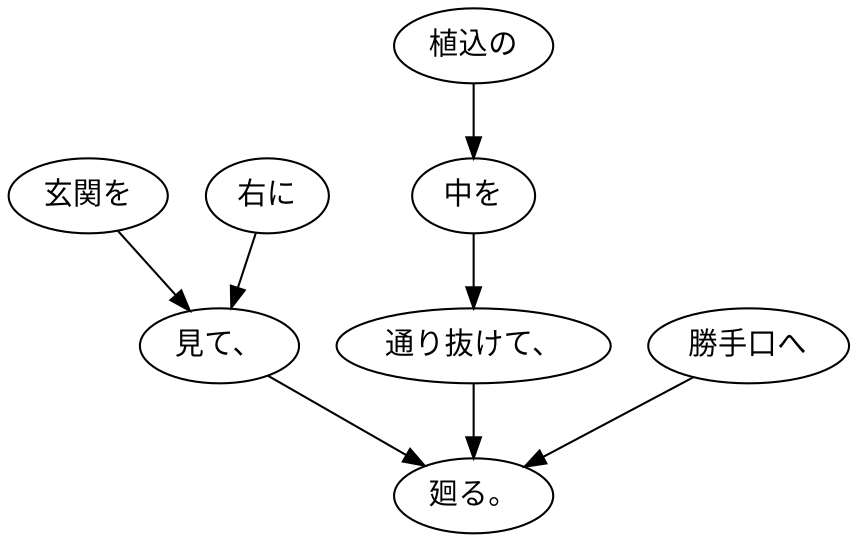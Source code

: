 digraph graph1818 {
	node0 [label="玄関を"];
	node1 [label="右に"];
	node2 [label="見て、"];
	node3 [label="植込の"];
	node4 [label="中を"];
	node5 [label="通り抜けて、"];
	node6 [label="勝手口へ"];
	node7 [label="廻る。"];
	node0 -> node2;
	node1 -> node2;
	node2 -> node7;
	node3 -> node4;
	node4 -> node5;
	node5 -> node7;
	node6 -> node7;
}
